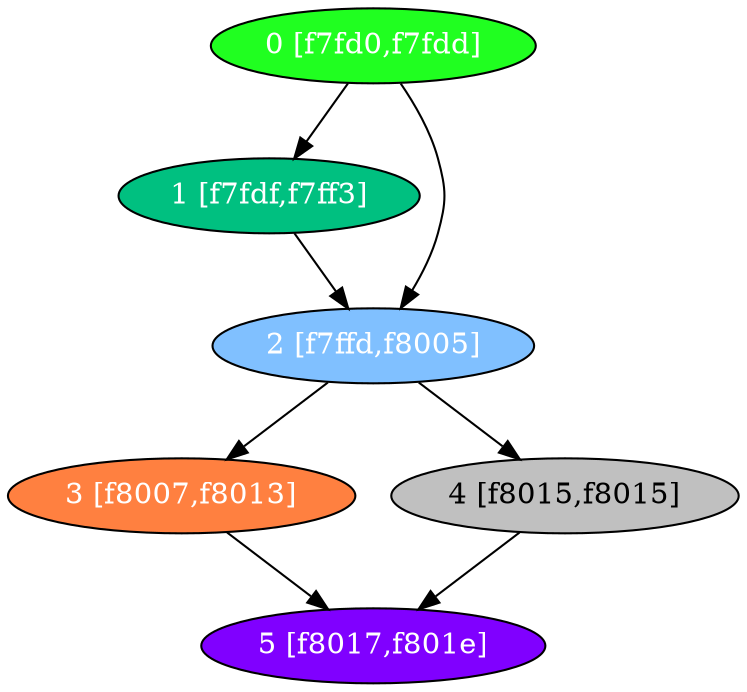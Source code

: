 diGraph libnss3{
	libnss3_0  [style=filled fillcolor="#20FF20" fontcolor="#ffffff" shape=oval label="0 [f7fd0,f7fdd]"]
	libnss3_1  [style=filled fillcolor="#00C080" fontcolor="#ffffff" shape=oval label="1 [f7fdf,f7ff3]"]
	libnss3_2  [style=filled fillcolor="#80C0FF" fontcolor="#ffffff" shape=oval label="2 [f7ffd,f8005]"]
	libnss3_3  [style=filled fillcolor="#FF8040" fontcolor="#ffffff" shape=oval label="3 [f8007,f8013]"]
	libnss3_4  [style=filled fillcolor="#C0C0C0" fontcolor="#000000" shape=oval label="4 [f8015,f8015]"]
	libnss3_5  [style=filled fillcolor="#8000FF" fontcolor="#ffffff" shape=oval label="5 [f8017,f801e]"]

	libnss3_0 -> libnss3_1
	libnss3_0 -> libnss3_2
	libnss3_1 -> libnss3_2
	libnss3_2 -> libnss3_3
	libnss3_2 -> libnss3_4
	libnss3_3 -> libnss3_5
	libnss3_4 -> libnss3_5
}